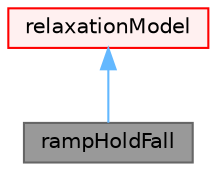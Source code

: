 digraph "rampHoldFall"
{
 // LATEX_PDF_SIZE
  bgcolor="transparent";
  edge [fontname=Helvetica,fontsize=10,labelfontname=Helvetica,labelfontsize=10];
  node [fontname=Helvetica,fontsize=10,shape=box,height=0.2,width=0.4];
  Node1 [id="Node000001",label="rampHoldFall",height=0.2,width=0.4,color="gray40", fillcolor="grey60", style="filled", fontcolor="black",tooltip="Piecewise linear function with a ramp from a start value to a plateaux value, holding at this,..."];
  Node2 -> Node1 [id="edge1_Node000001_Node000002",dir="back",color="steelblue1",style="solid",tooltip=" "];
  Node2 [id="Node000002",label="relaxationModel",height=0.2,width=0.4,color="red", fillcolor="#FFF0F0", style="filled",URL="$classFoam_1_1relaxationModel.html",tooltip="Abstract base class for providing relaxation values to the cell motion controller."];
}
